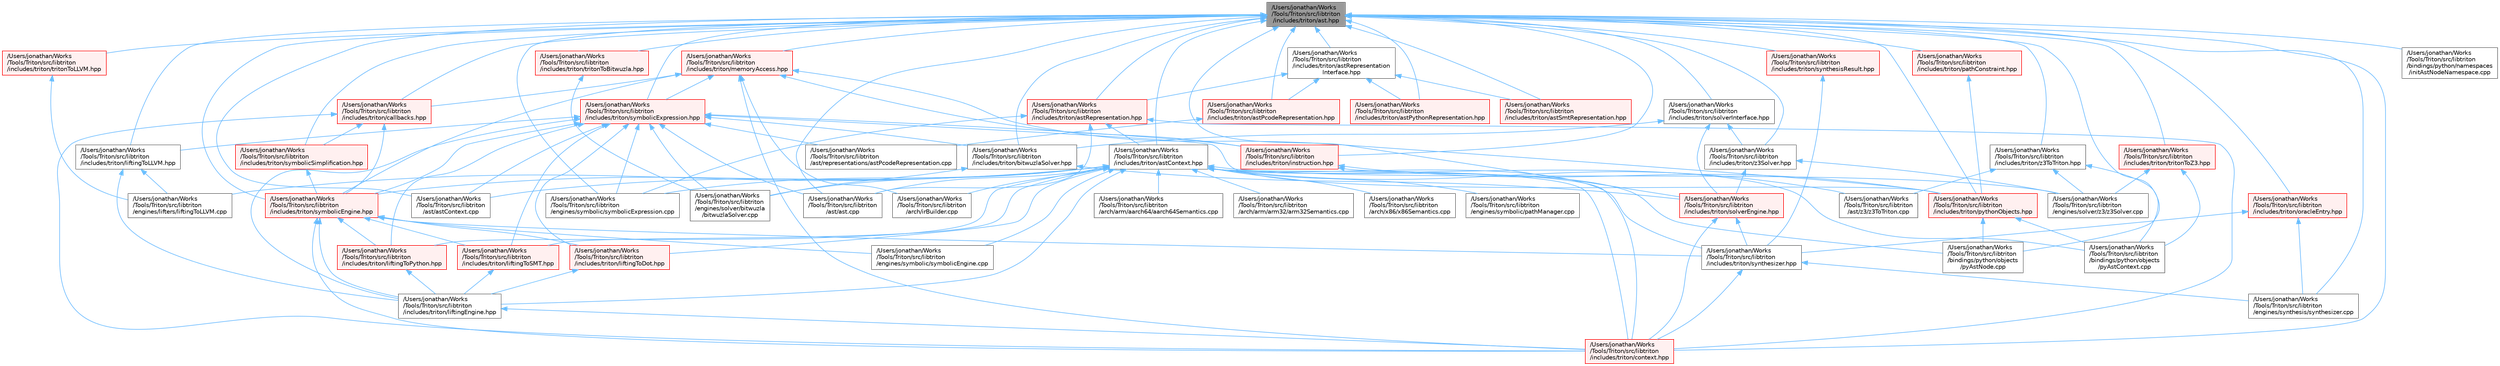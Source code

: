 digraph "/Users/jonathan/Works/Tools/Triton/src/libtriton/includes/triton/ast.hpp"
{
 // LATEX_PDF_SIZE
  bgcolor="transparent";
  edge [fontname=Helvetica,fontsize=10,labelfontname=Helvetica,labelfontsize=10];
  node [fontname=Helvetica,fontsize=10,shape=box,height=0.2,width=0.4];
  Node1 [label="/Users/jonathan/Works\l/Tools/Triton/src/libtriton\l/includes/triton/ast.hpp",height=0.2,width=0.4,color="gray40", fillcolor="grey60", style="filled", fontcolor="black",tooltip=" "];
  Node1 -> Node2 [dir="back",color="steelblue1",style="solid"];
  Node2 [label="/Users/jonathan/Works\l/Tools/Triton/src/libtriton\l/ast/ast.cpp",height=0.2,width=0.4,color="grey40", fillcolor="white", style="filled",URL="$ast_8cpp.html",tooltip=" "];
  Node1 -> Node3 [dir="back",color="steelblue1",style="solid"];
  Node3 [label="/Users/jonathan/Works\l/Tools/Triton/src/libtriton\l/ast/astContext.cpp",height=0.2,width=0.4,color="grey40", fillcolor="white", style="filled",URL="$astContext_8cpp.html",tooltip=" "];
  Node1 -> Node4 [dir="back",color="steelblue1",style="solid"];
  Node4 [label="/Users/jonathan/Works\l/Tools/Triton/src/libtriton\l/bindings/python/namespaces\l/initAstNodeNamespace.cpp",height=0.2,width=0.4,color="grey40", fillcolor="white", style="filled",URL="$initAstNodeNamespace_8cpp.html",tooltip=" "];
  Node1 -> Node5 [dir="back",color="steelblue1",style="solid"];
  Node5 [label="/Users/jonathan/Works\l/Tools/Triton/src/libtriton\l/bindings/python/objects\l/pyAstNode.cpp",height=0.2,width=0.4,color="grey40", fillcolor="white", style="filled",URL="$pyAstNode_8cpp.html",tooltip=" "];
  Node1 -> Node6 [dir="back",color="steelblue1",style="solid"];
  Node6 [label="/Users/jonathan/Works\l/Tools/Triton/src/libtriton\l/engines/symbolic/symbolicExpression.cpp",height=0.2,width=0.4,color="grey40", fillcolor="white", style="filled",URL="$symbolicExpression_8cpp.html",tooltip=" "];
  Node1 -> Node7 [dir="back",color="steelblue1",style="solid"];
  Node7 [label="/Users/jonathan/Works\l/Tools/Triton/src/libtriton\l/engines/synthesis/synthesizer.cpp",height=0.2,width=0.4,color="grey40", fillcolor="white", style="filled",URL="$synthesizer_8cpp.html",tooltip=" "];
  Node1 -> Node8 [dir="back",color="steelblue1",style="solid"];
  Node8 [label="/Users/jonathan/Works\l/Tools/Triton/src/libtriton\l/includes/triton/astContext.hpp",height=0.2,width=0.4,color="grey40", fillcolor="white", style="filled",URL="$astContext_8hpp.html",tooltip=" "];
  Node8 -> Node9 [dir="back",color="steelblue1",style="solid"];
  Node9 [label="/Users/jonathan/Works\l/Tools/Triton/src/libtriton\l/arch/arm/aarch64/aarch64Semantics.cpp",height=0.2,width=0.4,color="grey40", fillcolor="white", style="filled",URL="$aarch64Semantics_8cpp.html",tooltip=" "];
  Node8 -> Node10 [dir="back",color="steelblue1",style="solid"];
  Node10 [label="/Users/jonathan/Works\l/Tools/Triton/src/libtriton\l/arch/arm/arm32/arm32Semantics.cpp",height=0.2,width=0.4,color="grey40", fillcolor="white", style="filled",URL="$arm32Semantics_8cpp.html",tooltip=" "];
  Node8 -> Node11 [dir="back",color="steelblue1",style="solid"];
  Node11 [label="/Users/jonathan/Works\l/Tools/Triton/src/libtriton\l/arch/irBuilder.cpp",height=0.2,width=0.4,color="grey40", fillcolor="white", style="filled",URL="$irBuilder_8cpp.html",tooltip=" "];
  Node8 -> Node12 [dir="back",color="steelblue1",style="solid"];
  Node12 [label="/Users/jonathan/Works\l/Tools/Triton/src/libtriton\l/arch/x86/x86Semantics.cpp",height=0.2,width=0.4,color="grey40", fillcolor="white", style="filled",URL="$x86Semantics_8cpp.html",tooltip=" "];
  Node8 -> Node2 [dir="back",color="steelblue1",style="solid"];
  Node8 -> Node3 [dir="back",color="steelblue1",style="solid"];
  Node8 -> Node13 [dir="back",color="steelblue1",style="solid"];
  Node13 [label="/Users/jonathan/Works\l/Tools/Triton/src/libtriton\l/ast/z3/z3ToTriton.cpp",height=0.2,width=0.4,color="grey40", fillcolor="white", style="filled",URL="$z3ToTriton_8cpp.html",tooltip=" "];
  Node8 -> Node14 [dir="back",color="steelblue1",style="solid"];
  Node14 [label="/Users/jonathan/Works\l/Tools/Triton/src/libtriton\l/bindings/python/objects\l/pyAstContext.cpp",height=0.2,width=0.4,color="grey40", fillcolor="white", style="filled",URL="$pyAstContext_8cpp.html",tooltip=" "];
  Node8 -> Node5 [dir="back",color="steelblue1",style="solid"];
  Node8 -> Node15 [dir="back",color="steelblue1",style="solid"];
  Node15 [label="/Users/jonathan/Works\l/Tools/Triton/src/libtriton\l/engines/lifters/liftingToLLVM.cpp",height=0.2,width=0.4,color="grey40", fillcolor="white", style="filled",URL="$liftingToLLVM_8cpp.html",tooltip=" "];
  Node8 -> Node16 [dir="back",color="steelblue1",style="solid"];
  Node16 [label="/Users/jonathan/Works\l/Tools/Triton/src/libtriton\l/engines/solver/bitwuzla\l/bitwuzlaSolver.cpp",height=0.2,width=0.4,color="grey40", fillcolor="white", style="filled",URL="$bitwuzlaSolver_8cpp.html",tooltip=" "];
  Node8 -> Node17 [dir="back",color="steelblue1",style="solid"];
  Node17 [label="/Users/jonathan/Works\l/Tools/Triton/src/libtriton\l/engines/solver/z3/z3Solver.cpp",height=0.2,width=0.4,color="grey40", fillcolor="white", style="filled",URL="$z3Solver_8cpp.html",tooltip=" "];
  Node8 -> Node18 [dir="back",color="steelblue1",style="solid"];
  Node18 [label="/Users/jonathan/Works\l/Tools/Triton/src/libtriton\l/engines/symbolic/pathManager.cpp",height=0.2,width=0.4,color="grey40", fillcolor="white", style="filled",URL="$pathManager_8cpp.html",tooltip=" "];
  Node8 -> Node19 [dir="back",color="steelblue1",style="solid"];
  Node19 [label="/Users/jonathan/Works\l/Tools/Triton/src/libtriton\l/engines/symbolic/symbolicEngine.cpp",height=0.2,width=0.4,color="grey40", fillcolor="white", style="filled",URL="$symbolicEngine_8cpp.html",tooltip=" "];
  Node8 -> Node6 [dir="back",color="steelblue1",style="solid"];
  Node8 -> Node20 [dir="back",color="steelblue1",style="solid"];
  Node20 [label="/Users/jonathan/Works\l/Tools/Triton/src/libtriton\l/includes/triton/context.hpp",height=0.2,width=0.4,color="red", fillcolor="#FFF0F0", style="filled",URL="$context_8hpp.html",tooltip=" "];
  Node8 -> Node27 [dir="back",color="steelblue1",style="solid"];
  Node27 [label="/Users/jonathan/Works\l/Tools/Triton/src/libtriton\l/includes/triton/liftingEngine.hpp",height=0.2,width=0.4,color="grey40", fillcolor="white", style="filled",URL="$liftingEngine_8hpp.html",tooltip=" "];
  Node27 -> Node20 [dir="back",color="steelblue1",style="solid"];
  Node8 -> Node28 [dir="back",color="steelblue1",style="solid"];
  Node28 [label="/Users/jonathan/Works\l/Tools/Triton/src/libtriton\l/includes/triton/liftingToDot.hpp",height=0.2,width=0.4,color="red", fillcolor="#FFF0F0", style="filled",URL="$liftingToDot_8hpp.html",tooltip=" "];
  Node28 -> Node27 [dir="back",color="steelblue1",style="solid"];
  Node8 -> Node30 [dir="back",color="steelblue1",style="solid"];
  Node30 [label="/Users/jonathan/Works\l/Tools/Triton/src/libtriton\l/includes/triton/liftingToPython.hpp",height=0.2,width=0.4,color="red", fillcolor="#FFF0F0", style="filled",URL="$liftingToPython_8hpp.html",tooltip=" "];
  Node30 -> Node27 [dir="back",color="steelblue1",style="solid"];
  Node8 -> Node32 [dir="back",color="steelblue1",style="solid"];
  Node32 [label="/Users/jonathan/Works\l/Tools/Triton/src/libtriton\l/includes/triton/liftingToSMT.hpp",height=0.2,width=0.4,color="red", fillcolor="#FFF0F0", style="filled",URL="$liftingToSMT_8hpp.html",tooltip=" "];
  Node32 -> Node27 [dir="back",color="steelblue1",style="solid"];
  Node8 -> Node34 [dir="back",color="steelblue1",style="solid"];
  Node34 [label="/Users/jonathan/Works\l/Tools/Triton/src/libtriton\l/includes/triton/symbolicEngine.hpp",height=0.2,width=0.4,color="red", fillcolor="#FFF0F0", style="filled",URL="$symbolicEngine_8hpp.html",tooltip=" "];
  Node34 -> Node19 [dir="back",color="steelblue1",style="solid"];
  Node34 -> Node20 [dir="back",color="steelblue1",style="solid"];
  Node34 -> Node27 [dir="back",color="steelblue1",style="solid"];
  Node34 -> Node28 [dir="back",color="steelblue1",style="solid"];
  Node34 -> Node30 [dir="back",color="steelblue1",style="solid"];
  Node34 -> Node32 [dir="back",color="steelblue1",style="solid"];
  Node34 -> Node38 [dir="back",color="steelblue1",style="solid"];
  Node38 [label="/Users/jonathan/Works\l/Tools/Triton/src/libtriton\l/includes/triton/synthesizer.hpp",height=0.2,width=0.4,color="grey40", fillcolor="white", style="filled",URL="$synthesizer_8hpp.html",tooltip=" "];
  Node38 -> Node7 [dir="back",color="steelblue1",style="solid"];
  Node38 -> Node20 [dir="back",color="steelblue1",style="solid"];
  Node8 -> Node38 [dir="back",color="steelblue1",style="solid"];
  Node1 -> Node42 [dir="back",color="steelblue1",style="solid"];
  Node42 [label="/Users/jonathan/Works\l/Tools/Triton/src/libtriton\l/includes/triton/astPcodeRepresentation.hpp",height=0.2,width=0.4,color="red", fillcolor="#FFF0F0", style="filled",URL="$astPcodeRepresentation_8hpp.html",tooltip=" "];
  Node42 -> Node43 [dir="back",color="steelblue1",style="solid"];
  Node43 [label="/Users/jonathan/Works\l/Tools/Triton/src/libtriton\l/ast/representations/astPcodeRepresentation.cpp",height=0.2,width=0.4,color="grey40", fillcolor="white", style="filled",URL="$astPcodeRepresentation_8cpp.html",tooltip=" "];
  Node1 -> Node45 [dir="back",color="steelblue1",style="solid"];
  Node45 [label="/Users/jonathan/Works\l/Tools/Triton/src/libtriton\l/includes/triton/astPythonRepresentation.hpp",height=0.2,width=0.4,color="red", fillcolor="#FFF0F0", style="filled",URL="$astPythonRepresentation_8hpp.html",tooltip=" "];
  Node1 -> Node47 [dir="back",color="steelblue1",style="solid"];
  Node47 [label="/Users/jonathan/Works\l/Tools/Triton/src/libtriton\l/includes/triton/astRepresentation.hpp",height=0.2,width=0.4,color="red", fillcolor="#FFF0F0", style="filled",URL="$astRepresentation_8hpp.html",tooltip=" "];
  Node47 -> Node2 [dir="back",color="steelblue1",style="solid"];
  Node47 -> Node6 [dir="back",color="steelblue1",style="solid"];
  Node47 -> Node8 [dir="back",color="steelblue1",style="solid"];
  Node47 -> Node20 [dir="back",color="steelblue1",style="solid"];
  Node1 -> Node49 [dir="back",color="steelblue1",style="solid"];
  Node49 [label="/Users/jonathan/Works\l/Tools/Triton/src/libtriton\l/includes/triton/astRepresentation\lInterface.hpp",height=0.2,width=0.4,color="grey40", fillcolor="white", style="filled",URL="$astRepresentationInterface_8hpp.html",tooltip=" "];
  Node49 -> Node42 [dir="back",color="steelblue1",style="solid"];
  Node49 -> Node45 [dir="back",color="steelblue1",style="solid"];
  Node49 -> Node47 [dir="back",color="steelblue1",style="solid"];
  Node49 -> Node50 [dir="back",color="steelblue1",style="solid"];
  Node50 [label="/Users/jonathan/Works\l/Tools/Triton/src/libtriton\l/includes/triton/astSmtRepresentation.hpp",height=0.2,width=0.4,color="red", fillcolor="#FFF0F0", style="filled",URL="$astSmtRepresentation_8hpp.html",tooltip=" "];
  Node1 -> Node50 [dir="back",color="steelblue1",style="solid"];
  Node1 -> Node52 [dir="back",color="steelblue1",style="solid"];
  Node52 [label="/Users/jonathan/Works\l/Tools/Triton/src/libtriton\l/includes/triton/bitwuzlaSolver.hpp",height=0.2,width=0.4,color="grey40", fillcolor="white", style="filled",URL="$bitwuzlaSolver_8hpp.html",tooltip=" "];
  Node52 -> Node16 [dir="back",color="steelblue1",style="solid"];
  Node52 -> Node53 [dir="back",color="steelblue1",style="solid"];
  Node53 [label="/Users/jonathan/Works\l/Tools/Triton/src/libtriton\l/includes/triton/solverEngine.hpp",height=0.2,width=0.4,color="red", fillcolor="#FFF0F0", style="filled",URL="$solverEngine_8hpp.html",tooltip=" "];
  Node53 -> Node20 [dir="back",color="steelblue1",style="solid"];
  Node53 -> Node38 [dir="back",color="steelblue1",style="solid"];
  Node1 -> Node55 [dir="back",color="steelblue1",style="solid"];
  Node55 [label="/Users/jonathan/Works\l/Tools/Triton/src/libtriton\l/includes/triton/callbacks.hpp",height=0.2,width=0.4,color="red", fillcolor="#FFF0F0", style="filled",URL="$callbacks_8hpp.html",tooltip=" "];
  Node55 -> Node20 [dir="back",color="steelblue1",style="solid"];
  Node55 -> Node34 [dir="back",color="steelblue1",style="solid"];
  Node55 -> Node73 [dir="back",color="steelblue1",style="solid"];
  Node73 [label="/Users/jonathan/Works\l/Tools/Triton/src/libtriton\l/includes/triton/symbolicSimplification.hpp",height=0.2,width=0.4,color="red", fillcolor="#FFF0F0", style="filled",URL="$symbolicSimplification_8hpp.html",tooltip=" "];
  Node73 -> Node34 [dir="back",color="steelblue1",style="solid"];
  Node1 -> Node20 [dir="back",color="steelblue1",style="solid"];
  Node1 -> Node78 [dir="back",color="steelblue1",style="solid"];
  Node78 [label="/Users/jonathan/Works\l/Tools/Triton/src/libtriton\l/includes/triton/instruction.hpp",height=0.2,width=0.4,color="red", fillcolor="#FFF0F0", style="filled",URL="$instruction_8hpp.html",tooltip=" "];
  Node78 -> Node20 [dir="back",color="steelblue1",style="solid"];
  Node78 -> Node85 [dir="back",color="steelblue1",style="solid"];
  Node85 [label="/Users/jonathan/Works\l/Tools/Triton/src/libtriton\l/includes/triton/pythonObjects.hpp",height=0.2,width=0.4,color="red", fillcolor="#FFF0F0", style="filled",URL="$pythonObjects_8hpp.html",tooltip=" "];
  Node85 -> Node14 [dir="back",color="steelblue1",style="solid"];
  Node85 -> Node5 [dir="back",color="steelblue1",style="solid"];
  Node1 -> Node99 [dir="back",color="steelblue1",style="solid"];
  Node99 [label="/Users/jonathan/Works\l/Tools/Triton/src/libtriton\l/includes/triton/liftingToLLVM.hpp",height=0.2,width=0.4,color="grey40", fillcolor="white", style="filled",URL="$liftingToLLVM_8hpp.html",tooltip=" "];
  Node99 -> Node15 [dir="back",color="steelblue1",style="solid"];
  Node99 -> Node27 [dir="back",color="steelblue1",style="solid"];
  Node1 -> Node100 [dir="back",color="steelblue1",style="solid"];
  Node100 [label="/Users/jonathan/Works\l/Tools/Triton/src/libtriton\l/includes/triton/memoryAccess.hpp",height=0.2,width=0.4,color="red", fillcolor="#FFF0F0", style="filled",URL="$memoryAccess_8hpp.html",tooltip=" "];
  Node100 -> Node11 [dir="back",color="steelblue1",style="solid"];
  Node100 -> Node55 [dir="back",color="steelblue1",style="solid"];
  Node100 -> Node20 [dir="back",color="steelblue1",style="solid"];
  Node100 -> Node78 [dir="back",color="steelblue1",style="solid"];
  Node100 -> Node85 [dir="back",color="steelblue1",style="solid"];
  Node100 -> Node34 [dir="back",color="steelblue1",style="solid"];
  Node100 -> Node104 [dir="back",color="steelblue1",style="solid"];
  Node104 [label="/Users/jonathan/Works\l/Tools/Triton/src/libtriton\l/includes/triton/symbolicExpression.hpp",height=0.2,width=0.4,color="red", fillcolor="#FFF0F0", style="filled",URL="$symbolicExpression_8hpp.html",tooltip=" "];
  Node104 -> Node2 [dir="back",color="steelblue1",style="solid"];
  Node104 -> Node3 [dir="back",color="steelblue1",style="solid"];
  Node104 -> Node43 [dir="back",color="steelblue1",style="solid"];
  Node104 -> Node16 [dir="back",color="steelblue1",style="solid"];
  Node104 -> Node6 [dir="back",color="steelblue1",style="solid"];
  Node104 -> Node52 [dir="back",color="steelblue1",style="solid"];
  Node104 -> Node78 [dir="back",color="steelblue1",style="solid"];
  Node104 -> Node27 [dir="back",color="steelblue1",style="solid"];
  Node104 -> Node28 [dir="back",color="steelblue1",style="solid"];
  Node104 -> Node99 [dir="back",color="steelblue1",style="solid"];
  Node104 -> Node30 [dir="back",color="steelblue1",style="solid"];
  Node104 -> Node32 [dir="back",color="steelblue1",style="solid"];
  Node104 -> Node85 [dir="back",color="steelblue1",style="solid"];
  Node104 -> Node34 [dir="back",color="steelblue1",style="solid"];
  Node1 -> Node109 [dir="back",color="steelblue1",style="solid"];
  Node109 [label="/Users/jonathan/Works\l/Tools/Triton/src/libtriton\l/includes/triton/oracleEntry.hpp",height=0.2,width=0.4,color="red", fillcolor="#FFF0F0", style="filled",URL="$oracleEntry_8hpp.html",tooltip=" "];
  Node109 -> Node7 [dir="back",color="steelblue1",style="solid"];
  Node109 -> Node38 [dir="back",color="steelblue1",style="solid"];
  Node1 -> Node111 [dir="back",color="steelblue1",style="solid"];
  Node111 [label="/Users/jonathan/Works\l/Tools/Triton/src/libtriton\l/includes/triton/pathConstraint.hpp",height=0.2,width=0.4,color="red", fillcolor="#FFF0F0", style="filled",URL="$pathConstraint_8hpp.html",tooltip=" "];
  Node111 -> Node85 [dir="back",color="steelblue1",style="solid"];
  Node1 -> Node85 [dir="back",color="steelblue1",style="solid"];
  Node1 -> Node53 [dir="back",color="steelblue1",style="solid"];
  Node1 -> Node113 [dir="back",color="steelblue1",style="solid"];
  Node113 [label="/Users/jonathan/Works\l/Tools/Triton/src/libtriton\l/includes/triton/solverInterface.hpp",height=0.2,width=0.4,color="grey40", fillcolor="white", style="filled",URL="$solverInterface_8hpp.html",tooltip=" "];
  Node113 -> Node52 [dir="back",color="steelblue1",style="solid"];
  Node113 -> Node53 [dir="back",color="steelblue1",style="solid"];
  Node113 -> Node114 [dir="back",color="steelblue1",style="solid"];
  Node114 [label="/Users/jonathan/Works\l/Tools/Triton/src/libtriton\l/includes/triton/z3Solver.hpp",height=0.2,width=0.4,color="grey40", fillcolor="white", style="filled",URL="$z3Solver_8hpp.html",tooltip=" "];
  Node114 -> Node17 [dir="back",color="steelblue1",style="solid"];
  Node114 -> Node53 [dir="back",color="steelblue1",style="solid"];
  Node1 -> Node34 [dir="back",color="steelblue1",style="solid"];
  Node1 -> Node104 [dir="back",color="steelblue1",style="solid"];
  Node1 -> Node73 [dir="back",color="steelblue1",style="solid"];
  Node1 -> Node115 [dir="back",color="steelblue1",style="solid"];
  Node115 [label="/Users/jonathan/Works\l/Tools/Triton/src/libtriton\l/includes/triton/synthesisResult.hpp",height=0.2,width=0.4,color="red", fillcolor="#FFF0F0", style="filled",URL="$synthesisResult_8hpp.html",tooltip=" "];
  Node115 -> Node38 [dir="back",color="steelblue1",style="solid"];
  Node1 -> Node117 [dir="back",color="steelblue1",style="solid"];
  Node117 [label="/Users/jonathan/Works\l/Tools/Triton/src/libtriton\l/includes/triton/tritonToBitwuzla.hpp",height=0.2,width=0.4,color="red", fillcolor="#FFF0F0", style="filled",URL="$tritonToBitwuzla_8hpp.html",tooltip=" "];
  Node117 -> Node16 [dir="back",color="steelblue1",style="solid"];
  Node1 -> Node118 [dir="back",color="steelblue1",style="solid"];
  Node118 [label="/Users/jonathan/Works\l/Tools/Triton/src/libtriton\l/includes/triton/tritonToLLVM.hpp",height=0.2,width=0.4,color="red", fillcolor="#FFF0F0", style="filled",URL="$tritonToLLVM_8hpp.html",tooltip=" "];
  Node118 -> Node15 [dir="back",color="steelblue1",style="solid"];
  Node1 -> Node119 [dir="back",color="steelblue1",style="solid"];
  Node119 [label="/Users/jonathan/Works\l/Tools/Triton/src/libtriton\l/includes/triton/tritonToZ3.hpp",height=0.2,width=0.4,color="red", fillcolor="#FFF0F0", style="filled",URL="$tritonToZ3_8hpp.html",tooltip=" "];
  Node119 -> Node14 [dir="back",color="steelblue1",style="solid"];
  Node119 -> Node17 [dir="back",color="steelblue1",style="solid"];
  Node1 -> Node114 [dir="back",color="steelblue1",style="solid"];
  Node1 -> Node120 [dir="back",color="steelblue1",style="solid"];
  Node120 [label="/Users/jonathan/Works\l/Tools/Triton/src/libtriton\l/includes/triton/z3ToTriton.hpp",height=0.2,width=0.4,color="grey40", fillcolor="white", style="filled",URL="$z3ToTriton_8hpp.html",tooltip=" "];
  Node120 -> Node13 [dir="back",color="steelblue1",style="solid"];
  Node120 -> Node14 [dir="back",color="steelblue1",style="solid"];
  Node120 -> Node17 [dir="back",color="steelblue1",style="solid"];
}
